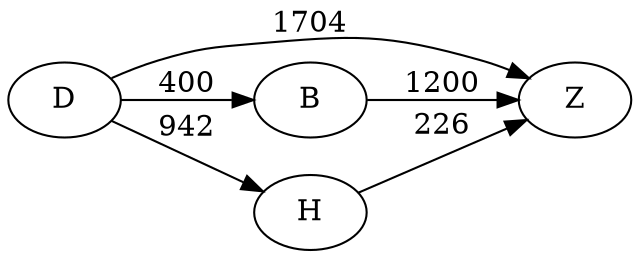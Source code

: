 digraph G {
	rankdir=LR size="8,5"
	D
	Z
	D -> Z [label=1704]
	D
	B
	D -> B [label=400]
	D
	H
	D -> H [label=942]
	B
	Z
	B -> Z [label=1200]
	H
	Z
	H -> Z [label=226]
}
